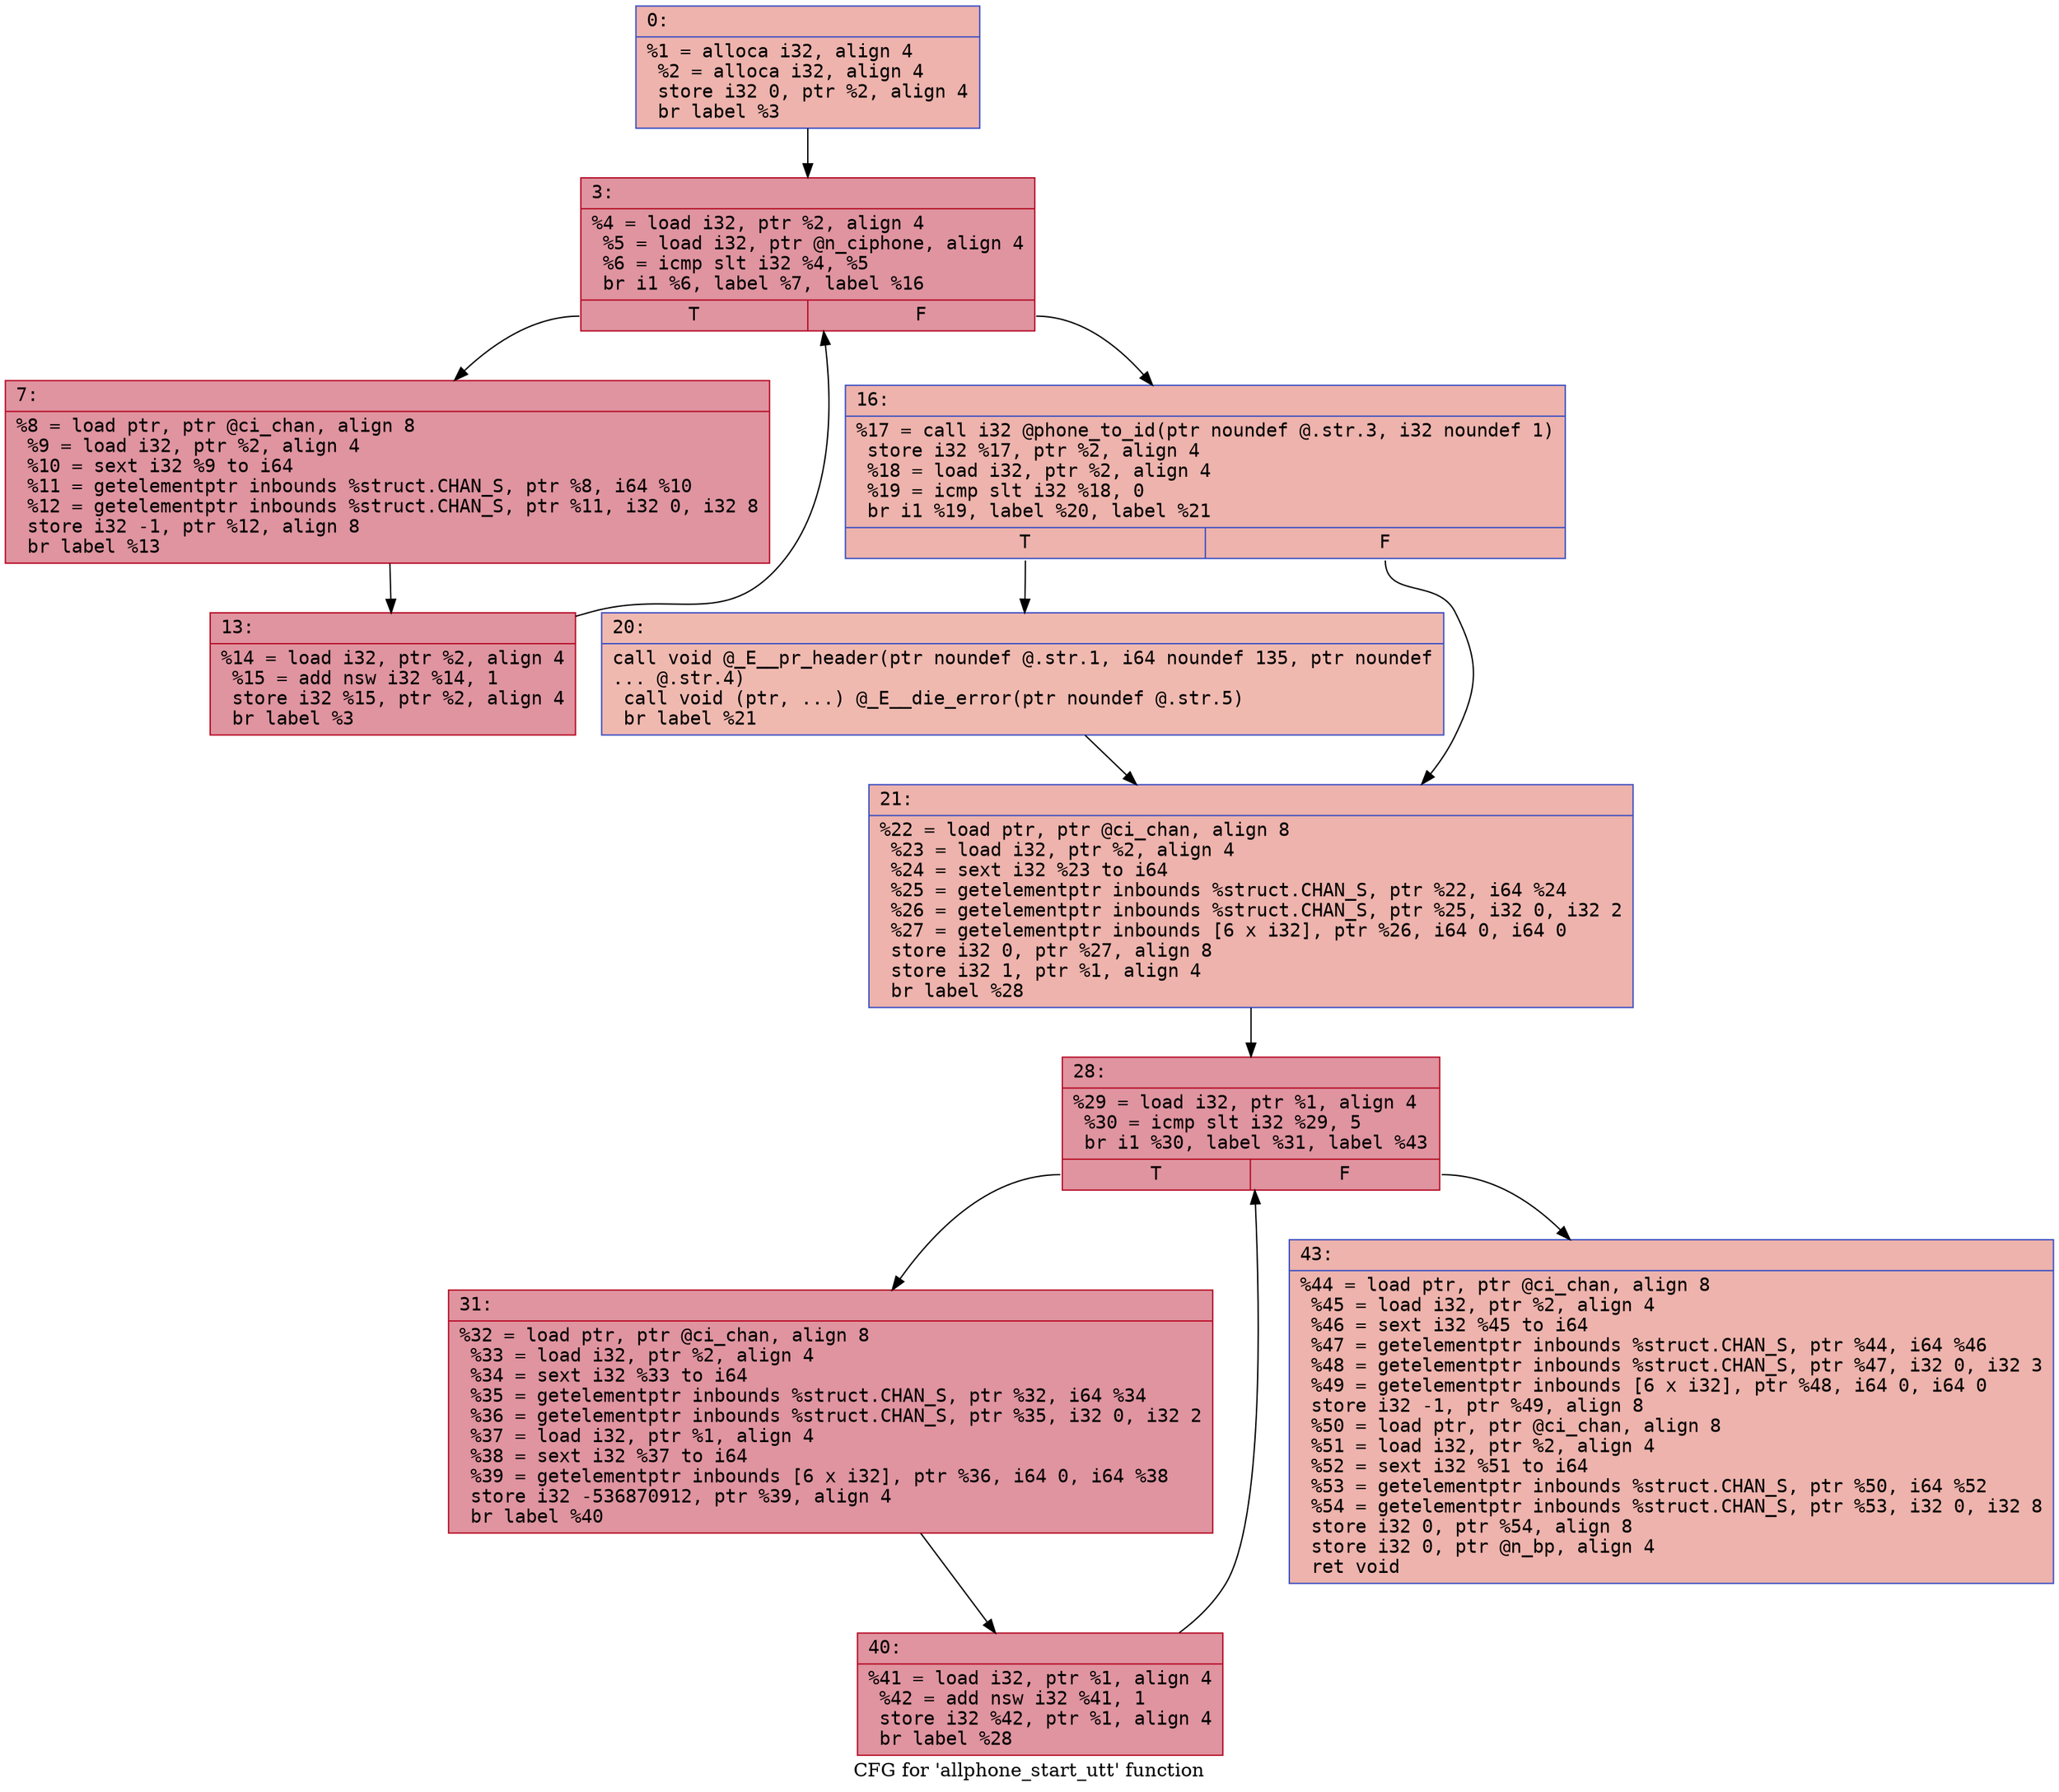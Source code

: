 digraph "CFG for 'allphone_start_utt' function" {
	label="CFG for 'allphone_start_utt' function";

	Node0x600000c7e5d0 [shape=record,color="#3d50c3ff", style=filled, fillcolor="#d6524470" fontname="Courier",label="{0:\l|  %1 = alloca i32, align 4\l  %2 = alloca i32, align 4\l  store i32 0, ptr %2, align 4\l  br label %3\l}"];
	Node0x600000c7e5d0 -> Node0x600000c7e940[tooltip="0 -> 3\nProbability 100.00%" ];
	Node0x600000c7e940 [shape=record,color="#b70d28ff", style=filled, fillcolor="#b70d2870" fontname="Courier",label="{3:\l|  %4 = load i32, ptr %2, align 4\l  %5 = load i32, ptr @n_ciphone, align 4\l  %6 = icmp slt i32 %4, %5\l  br i1 %6, label %7, label %16\l|{<s0>T|<s1>F}}"];
	Node0x600000c7e940:s0 -> Node0x600000c7e990[tooltip="3 -> 7\nProbability 96.88%" ];
	Node0x600000c7e940:s1 -> Node0x600000c7ea30[tooltip="3 -> 16\nProbability 3.12%" ];
	Node0x600000c7e990 [shape=record,color="#b70d28ff", style=filled, fillcolor="#b70d2870" fontname="Courier",label="{7:\l|  %8 = load ptr, ptr @ci_chan, align 8\l  %9 = load i32, ptr %2, align 4\l  %10 = sext i32 %9 to i64\l  %11 = getelementptr inbounds %struct.CHAN_S, ptr %8, i64 %10\l  %12 = getelementptr inbounds %struct.CHAN_S, ptr %11, i32 0, i32 8\l  store i32 -1, ptr %12, align 8\l  br label %13\l}"];
	Node0x600000c7e990 -> Node0x600000c7e9e0[tooltip="7 -> 13\nProbability 100.00%" ];
	Node0x600000c7e9e0 [shape=record,color="#b70d28ff", style=filled, fillcolor="#b70d2870" fontname="Courier",label="{13:\l|  %14 = load i32, ptr %2, align 4\l  %15 = add nsw i32 %14, 1\l  store i32 %15, ptr %2, align 4\l  br label %3\l}"];
	Node0x600000c7e9e0 -> Node0x600000c7e940[tooltip="13 -> 3\nProbability 100.00%" ];
	Node0x600000c7ea30 [shape=record,color="#3d50c3ff", style=filled, fillcolor="#d6524470" fontname="Courier",label="{16:\l|  %17 = call i32 @phone_to_id(ptr noundef @.str.3, i32 noundef 1)\l  store i32 %17, ptr %2, align 4\l  %18 = load i32, ptr %2, align 4\l  %19 = icmp slt i32 %18, 0\l  br i1 %19, label %20, label %21\l|{<s0>T|<s1>F}}"];
	Node0x600000c7ea30:s0 -> Node0x600000c7ea80[tooltip="16 -> 20\nProbability 37.50%" ];
	Node0x600000c7ea30:s1 -> Node0x600000c7ead0[tooltip="16 -> 21\nProbability 62.50%" ];
	Node0x600000c7ea80 [shape=record,color="#3d50c3ff", style=filled, fillcolor="#de614d70" fontname="Courier",label="{20:\l|  call void @_E__pr_header(ptr noundef @.str.1, i64 noundef 135, ptr noundef\l... @.str.4)\l  call void (ptr, ...) @_E__die_error(ptr noundef @.str.5)\l  br label %21\l}"];
	Node0x600000c7ea80 -> Node0x600000c7ead0[tooltip="20 -> 21\nProbability 100.00%" ];
	Node0x600000c7ead0 [shape=record,color="#3d50c3ff", style=filled, fillcolor="#d6524470" fontname="Courier",label="{21:\l|  %22 = load ptr, ptr @ci_chan, align 8\l  %23 = load i32, ptr %2, align 4\l  %24 = sext i32 %23 to i64\l  %25 = getelementptr inbounds %struct.CHAN_S, ptr %22, i64 %24\l  %26 = getelementptr inbounds %struct.CHAN_S, ptr %25, i32 0, i32 2\l  %27 = getelementptr inbounds [6 x i32], ptr %26, i64 0, i64 0\l  store i32 0, ptr %27, align 8\l  store i32 1, ptr %1, align 4\l  br label %28\l}"];
	Node0x600000c7ead0 -> Node0x600000c7eb20[tooltip="21 -> 28\nProbability 100.00%" ];
	Node0x600000c7eb20 [shape=record,color="#b70d28ff", style=filled, fillcolor="#b70d2870" fontname="Courier",label="{28:\l|  %29 = load i32, ptr %1, align 4\l  %30 = icmp slt i32 %29, 5\l  br i1 %30, label %31, label %43\l|{<s0>T|<s1>F}}"];
	Node0x600000c7eb20:s0 -> Node0x600000c7eb70[tooltip="28 -> 31\nProbability 96.88%" ];
	Node0x600000c7eb20:s1 -> Node0x600000c7ec10[tooltip="28 -> 43\nProbability 3.12%" ];
	Node0x600000c7eb70 [shape=record,color="#b70d28ff", style=filled, fillcolor="#b70d2870" fontname="Courier",label="{31:\l|  %32 = load ptr, ptr @ci_chan, align 8\l  %33 = load i32, ptr %2, align 4\l  %34 = sext i32 %33 to i64\l  %35 = getelementptr inbounds %struct.CHAN_S, ptr %32, i64 %34\l  %36 = getelementptr inbounds %struct.CHAN_S, ptr %35, i32 0, i32 2\l  %37 = load i32, ptr %1, align 4\l  %38 = sext i32 %37 to i64\l  %39 = getelementptr inbounds [6 x i32], ptr %36, i64 0, i64 %38\l  store i32 -536870912, ptr %39, align 4\l  br label %40\l}"];
	Node0x600000c7eb70 -> Node0x600000c7ebc0[tooltip="31 -> 40\nProbability 100.00%" ];
	Node0x600000c7ebc0 [shape=record,color="#b70d28ff", style=filled, fillcolor="#b70d2870" fontname="Courier",label="{40:\l|  %41 = load i32, ptr %1, align 4\l  %42 = add nsw i32 %41, 1\l  store i32 %42, ptr %1, align 4\l  br label %28\l}"];
	Node0x600000c7ebc0 -> Node0x600000c7eb20[tooltip="40 -> 28\nProbability 100.00%" ];
	Node0x600000c7ec10 [shape=record,color="#3d50c3ff", style=filled, fillcolor="#d6524470" fontname="Courier",label="{43:\l|  %44 = load ptr, ptr @ci_chan, align 8\l  %45 = load i32, ptr %2, align 4\l  %46 = sext i32 %45 to i64\l  %47 = getelementptr inbounds %struct.CHAN_S, ptr %44, i64 %46\l  %48 = getelementptr inbounds %struct.CHAN_S, ptr %47, i32 0, i32 3\l  %49 = getelementptr inbounds [6 x i32], ptr %48, i64 0, i64 0\l  store i32 -1, ptr %49, align 8\l  %50 = load ptr, ptr @ci_chan, align 8\l  %51 = load i32, ptr %2, align 4\l  %52 = sext i32 %51 to i64\l  %53 = getelementptr inbounds %struct.CHAN_S, ptr %50, i64 %52\l  %54 = getelementptr inbounds %struct.CHAN_S, ptr %53, i32 0, i32 8\l  store i32 0, ptr %54, align 8\l  store i32 0, ptr @n_bp, align 4\l  ret void\l}"];
}
